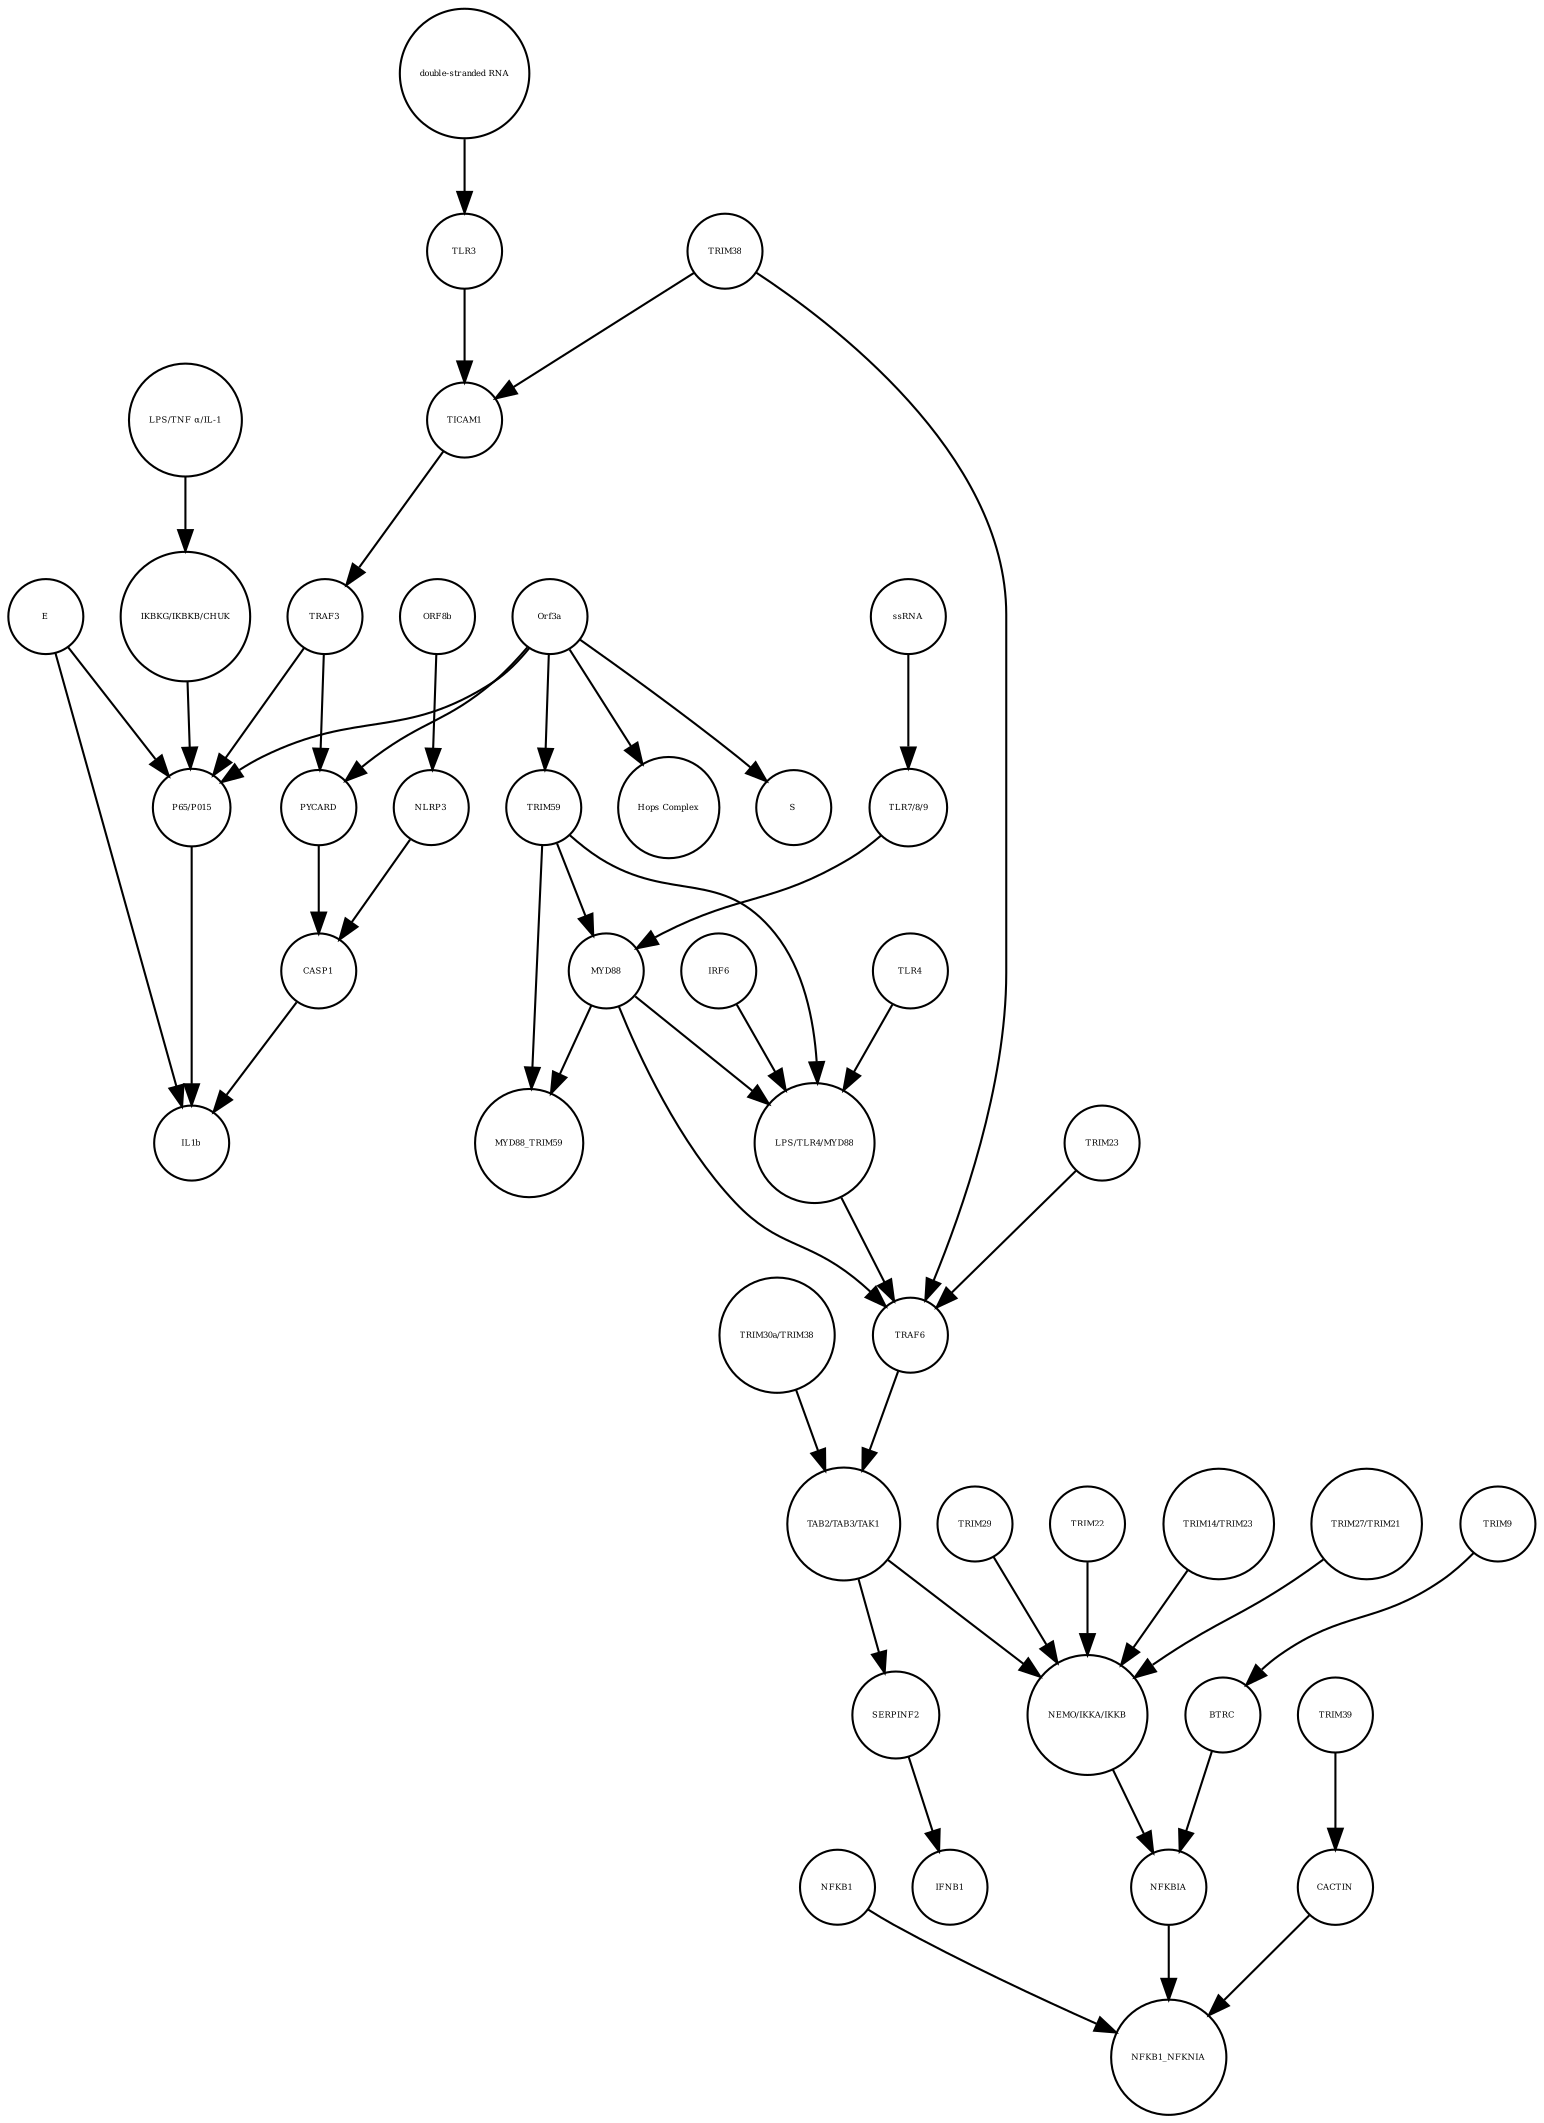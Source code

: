 strict digraph  {
"P65/P015" [annotation="urn_miriam_hgnc_9955|urn_miriam_hgnc_7794", bipartite=0, cls=complex, fontsize=4, label="P65/P015", shape=circle];
IL1b [annotation=urn_miriam_hgnc_5992, bipartite=0, cls=macromolecule, fontsize=4, label=IL1b, shape=circle];
TRIM59 [annotation="urn_miriam_pubmed_22588174|urn_miriam_hgnc_30834", bipartite=0, cls=macromolecule, fontsize=4, label=TRIM59, shape=circle];
"LPS/TLR4/MYD88" [annotation="urn_miriam_hgnc_6121|urn_miriam_hgnc_11850|urn_miriam_hgnc_7562", bipartite=0, cls=complex, fontsize=4, label="LPS/TLR4/MYD88", shape=circle];
PYCARD [annotation="", bipartite=0, cls="macromolecule multimer", fontsize=4, label=PYCARD, shape=circle];
"NEMO/IKKA/IKKB" [annotation="urn_miriam_hgnc_5961|urn_miriam_hgnc_5960|urn_miriam_hgnc_1974", bipartite=0, cls=complex, fontsize=4, label="NEMO/IKKA/IKKB", shape=circle];
"Hops Complex" [annotation="urn_miriam_uniprot_J9TC74|urn_miriam_hgnc_14583|urn_miriam_hgnc_20593|urn_miriam_hgnc_24048|urn_miriam_hgnc_5013|urn_miriam_hgnc_20266", bipartite=0, cls=complex, fontsize=4, label="Hops Complex", shape=circle];
SERPINF2 [annotation=urn_miriam_hgnc_9075, bipartite=0, cls=macromolecule, fontsize=4, label=SERPINF2, shape=circle];
"TRIM30a/TRIM38" [annotation="urn_miriam_hgnc_10059|urn_miriam_uniprot_P15533", bipartite=0, cls=complex, fontsize=4, label="TRIM30a/TRIM38", shape=circle];
CACTIN [annotation=urn_miriam_hgnc_29938, bipartite=0, cls=macromolecule, fontsize=4, label=CACTIN, shape=circle];
TRIM9 [annotation=urn_miriam_hgnc_16288, bipartite=0, cls=macromolecule, fontsize=4, label=TRIM9, shape=circle];
NFKB1 [annotation=urn_miriam_hgnc_7794, bipartite=0, cls=macromolecule, fontsize=4, label=NFKB1, shape=circle];
"IKBKG/IKBKB/CHUK" [annotation="urn_miriam_hgnc_5961|urn_miriam_hgnc_5960|urn_miriam_hgnc_1974", bipartite=0, cls=complex, fontsize=4, label="IKBKG/IKBKB/CHUK", shape=circle];
"LPS/TNF α/IL-1" [annotation="urn_miriam_hgnc_6121|urn_miriam_hgnc_11916|urn_miriam_hgnc_5991", bipartite=0, cls=complex, fontsize=4, label="LPS/TNF α/IL-1", shape=circle];
TRIM22 [annotation=urn_miriam_hgnc_16379, bipartite=0, cls=macromolecule, fontsize=4, label=TRIM22, shape=circle];
S [annotation=urn_miriam_uniprot_P0DTC2, bipartite=0, cls=macromolecule, fontsize=4, label=S, shape=circle];
"TRIM14/TRIM23" [annotation="urn_miriam_hgnc_16283|urn_miriam_hgnc_660", bipartite=0, cls=complex, fontsize=4, label="TRIM14/TRIM23", shape=circle];
TRAF6 [annotation=urn_miriam_hgnc_12036, bipartite=0, cls=macromolecule, fontsize=4, label=TRAF6, shape=circle];
E [annotation=urn_miriam_ncbiprotein_1796318600, bipartite=0, cls=macromolecule, fontsize=4, label=E, shape=circle];
Orf3a [annotation=urn_miriam_uniprot_P0DTC3, bipartite=0, cls=macromolecule, fontsize=4, label=Orf3a, shape=circle];
ORF8b [annotation=urn_miriam_ncbiprotein_BCD58760, bipartite=0, cls=macromolecule, fontsize=4, label=ORF8b, shape=circle];
NFKB1_NFKNIA [annotation="", bipartite=0, cls=complex, fontsize=4, label=NFKB1_NFKNIA, shape=circle];
NFKBIA [annotation=urn_miriam_hgnc_7797, bipartite=0, cls=macromolecule, fontsize=4, label=NFKBIA, shape=circle];
TICAM1 [annotation=urn_miriam_hgnc_18348, bipartite=0, cls=macromolecule, fontsize=4, label=TICAM1, shape=circle];
TRAF3 [annotation=urn_miriam_hgnc_12033, bipartite=0, cls=macromolecule, fontsize=4, label=TRAF3, shape=circle];
TRIM39 [annotation=urn_miriam_hgnc_10065, bipartite=0, cls=macromolecule, fontsize=4, label=TRIM39, shape=circle];
CASP1 [annotation=urn_miriam_hgnc_1499, bipartite=0, cls=macromolecule, fontsize=4, label=CASP1, shape=circle];
MYD88 [annotation=urn_miriam_hgnc_7562, bipartite=0, cls=macromolecule, fontsize=4, label=MYD88, shape=circle];
TRIM23 [annotation=urn_miriam_hgnc_660, bipartite=0, cls=macromolecule, fontsize=4, label=TRIM23, shape=circle];
"TAB2/TAB3/TAK1" [annotation="urn_miriam_hgnc_17075|urn_miriam_hgnc_30681|urn_miriam_hgnc_6859", bipartite=0, cls=complex, fontsize=4, label="TAB2/TAB3/TAK1", shape=circle];
"TRIM27/TRIM21" [annotation="urn_miriam_hgnc_9975|urn_miriam_hgnc_11312", bipartite=0, cls=complex, fontsize=4, label="TRIM27/TRIM21", shape=circle];
ssRNA [annotation="", bipartite=0, cls="nucleic acid feature", fontsize=4, label=ssRNA, shape=circle];
TLR4 [annotation="", bipartite=0, cls=macromolecule, fontsize=4, label=TLR4, shape=circle];
IRF6 [annotation="", bipartite=0, cls=macromolecule, fontsize=4, label=IRF6, shape=circle];
MYD88_TRIM59 [annotation="", bipartite=0, cls=complex, fontsize=4, label=MYD88_TRIM59, shape=circle];
"double-stranded RNA" [annotation="", bipartite=0, cls="nucleic acid feature", fontsize=4, label="double-stranded RNA", shape=circle];
TLR3 [annotation=urn_miriam_hgnc_11849, bipartite=0, cls=macromolecule, fontsize=4, label=TLR3, shape=circle];
TRIM38 [annotation=urn_miriam_hgnc_10059, bipartite=0, cls=macromolecule, fontsize=4, label=TRIM38, shape=circle];
TRIM29 [annotation=urn_miriam_hgnc_17274, bipartite=0, cls=macromolecule, fontsize=4, label=TRIM29, shape=circle];
NLRP3 [annotation="", bipartite=0, cls="macromolecule multimer", fontsize=4, label=NLRP3, shape=circle];
IFNB1 [annotation=urn_miriam_hgnc_5434, bipartite=0, cls=macromolecule, fontsize=4, label=IFNB1, shape=circle];
"TLR7/8/9" [annotation="urn_miriam_hgnc_15633|urn_miriam_hgnc_15632|urn_miriam_hgnc_15631", bipartite=0, cls=complex, fontsize=4, label="TLR7/8/9", shape=circle];
BTRC [annotation=urn_miriam_hgnc_1144, bipartite=0, cls=macromolecule, fontsize=4, label=BTRC, shape=circle];
"P65/P015" -> IL1b  [annotation=urn_miriam_pubmed_31034780, interaction_type=stimulation];
TRIM59 -> "LPS/TLR4/MYD88"  [annotation="", interaction_type=inhibition];
TRIM59 -> MYD88_TRIM59  [annotation="", interaction_type=production];
TRIM59 -> MYD88  [annotation="", interaction_type=inhibition];
"LPS/TLR4/MYD88" -> TRAF6  [annotation=urn_miriam_pubmed_23758787, interaction_type=catalysis];
PYCARD -> CASP1  [annotation="", interaction_type=production];
"NEMO/IKKA/IKKB" -> NFKBIA  [annotation=urn_miriam_pubmed_21135871, interaction_type=catalysis];
SERPINF2 -> IFNB1  [annotation=urn_miriam_pubmed_17706453, interaction_type=stimulation];
"TRIM30a/TRIM38" -> "TAB2/TAB3/TAK1"  [annotation="urn_miriam_pubmed_23758787|urn_miriam_pubmed_25172371|urn_miriam_pubmed_18345001", interaction_type=inhibition];
CACTIN -> NFKB1_NFKNIA  [annotation=urn_miriam_pubmed_26999213, interaction_type=inhibition];
TRIM9 -> BTRC  [annotation=urn_miriam_pubmed_21135871, interaction_type=inhibition];
NFKB1 -> NFKB1_NFKNIA  [annotation="", interaction_type=production];
"IKBKG/IKBKB/CHUK" -> "P65/P015"  [annotation="", interaction_type=production];
"LPS/TNF α/IL-1" -> "IKBKG/IKBKB/CHUK"  [annotation="urn_miriam_pubmed_32172672|urn_miriam_taxonomy_2697049", interaction_type=catalysis];
TRIM22 -> "NEMO/IKKA/IKKB"  [annotation="urn_miriam_pubmed_23758787|urn_miriam_pubmed_23408607|urn_miriam_pubmed_26358190|urn_miriam_pubmed_27695001|urn_miriam_pubmed_24379373|urn_miriam_pubmed_20724660", interaction_type=inhibition];
"TRIM14/TRIM23" -> "NEMO/IKKA/IKKB"  [annotation="urn_miriam_pubmed_23758787|urn_miriam_pubmed_23408607|urn_miriam_pubmed_26358190|urn_miriam_pubmed_27695001|urn_miriam_pubmed_24379373|urn_miriam_pubmed_20724660", interaction_type="necessary stimulation"];
TRAF6 -> "TAB2/TAB3/TAK1"  [annotation="urn_miriam_pubmed_23758787|urn_miriam_pubmed_25172371|urn_miriam_pubmed_18345001", interaction_type="necessary stimulation"];
E -> IL1b  [annotation=urn_miriam_pubmed_31034780, interaction_type=catalysis];
E -> "P65/P015"  [annotation="urn_miriam_pubmed_32172672|urn_miriam_taxonomy_2697049", interaction_type="necessary stimulation"];
Orf3a -> PYCARD  [annotation=urn_miriam_pubmed_32172672, interaction_type="necessary stimulation"];
Orf3a -> "Hops Complex"  [annotation="urn_miriam_pubmed_15316659|urn_miriam_pubmed_17715238|urn_miriam_pubmed_25375324|urn_miriam_pubmed_19590927", interaction_type="necessary stimulation"];
Orf3a -> S  [annotation=urn_miriam_pubmed_32172672, interaction_type="necessary stimulation"];
Orf3a -> "P65/P015"  [annotation="urn_miriam_pubmed_31034780|urn_miriam_pubmed_32172672", interaction_type="necessary stimulation"];
Orf3a -> TRIM59  [annotation=urn_miriam_pubmed_28829373, interaction_type="necessary stimulation"];
ORF8b -> NLRP3  [annotation=urn_miriam_pubmed_32172672, interaction_type="necessary stimulation"];
NFKBIA -> NFKB1_NFKNIA  [annotation="", interaction_type=production];
TICAM1 -> TRAF3  [annotation=urn_miriam_pubmed_28829373, interaction_type="necessary stimulation"];
TRAF3 -> "P65/P015"  [annotation="urn_miriam_pubmed_31034780|urn_miriam_pubmed_32172672", interaction_type=catalysis];
TRAF3 -> PYCARD  [annotation=urn_miriam_pubmed_32172672, interaction_type=catalysis];
TRIM39 -> CACTIN  [annotation=urn_miriam_pubmed_26999213, interaction_type="necessary stimulation"];
CASP1 -> IL1b  [annotation=urn_miriam_pubmed_31034780, interaction_type=catalysis];
MYD88 -> "LPS/TLR4/MYD88"  [annotation="", interaction_type=production];
MYD88 -> TRAF6  [annotation="urn_miriam_pubmed_15361868|urn_miriam_pubmed_22539786|urn_miriam_pubmed_20724660", interaction_type="necessary stimulation"];
MYD88 -> MYD88_TRIM59  [annotation="", interaction_type=production];
TRIM23 -> TRAF6  [annotation="urn_miriam_pubmed_15361868|urn_miriam_pubmed_22539786|urn_miriam_pubmed_20724660", interaction_type="necessary stimulation"];
"TAB2/TAB3/TAK1" -> "NEMO/IKKA/IKKB"  [annotation="urn_miriam_pubmed_23758787|urn_miriam_pubmed_23408607|urn_miriam_pubmed_26358190|urn_miriam_pubmed_27695001|urn_miriam_pubmed_24379373|urn_miriam_pubmed_20724660", interaction_type="necessary stimulation"];
"TAB2/TAB3/TAK1" -> SERPINF2  [annotation=urn_miriam_pubmed_17706453, interaction_type="necessary stimulation"];
"TRIM27/TRIM21" -> "NEMO/IKKA/IKKB"  [annotation="urn_miriam_pubmed_23758787|urn_miriam_pubmed_23408607|urn_miriam_pubmed_26358190|urn_miriam_pubmed_27695001|urn_miriam_pubmed_24379373|urn_miriam_pubmed_20724660", interaction_type=inhibition];
ssRNA -> "TLR7/8/9"  [annotation=urn_miriam_pubmed_21782231, interaction_type="necessary stimulation"];
TLR4 -> "LPS/TLR4/MYD88"  [annotation="", interaction_type=production];
IRF6 -> "LPS/TLR4/MYD88"  [annotation="", interaction_type=production];
"double-stranded RNA" -> TLR3  [annotation=urn_miriam_pubmed_23758787, interaction_type="necessary stimulation"];
TLR3 -> TICAM1  [annotation="urn_miriam_pubmed_23758787|urn_miriam_pubmed_22539786", interaction_type="necessary stimulation"];
TRIM38 -> TICAM1  [annotation="urn_miriam_pubmed_23758787|urn_miriam_pubmed_22539786", interaction_type=inhibition];
TRIM38 -> TRAF6  [annotation="urn_miriam_pubmed_15361868|urn_miriam_pubmed_22539786|urn_miriam_pubmed_20724660", interaction_type=inhibition];
TRIM29 -> "NEMO/IKKA/IKKB"  [annotation="urn_miriam_pubmed_23758787|urn_miriam_pubmed_23408607|urn_miriam_pubmed_26358190|urn_miriam_pubmed_27695001|urn_miriam_pubmed_24379373|urn_miriam_pubmed_20724660", interaction_type=inhibition];
NLRP3 -> CASP1  [annotation="", interaction_type=production];
"TLR7/8/9" -> MYD88  [annotation=urn_miriam_pubmed_15361868, interaction_type="necessary stimulation"];
BTRC -> NFKBIA  [annotation=urn_miriam_pubmed_21135871, interaction_type=catalysis];
}
